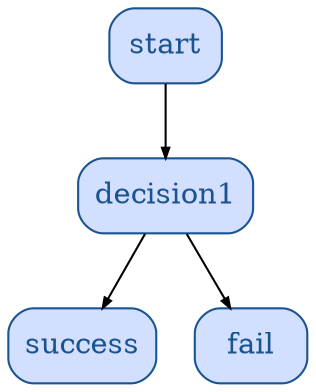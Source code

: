 digraph G {
  start [ fillcolor="#D3DFFF" shape="box" color="#1A5490" fontcolor="#1A5490" style="rounded,filled" ];
  decision1 [ fillcolor="#D3DFFF" shape="box" color="#1A5490" fontcolor="#1A5490" style="rounded,filled" ];
  success [ fillcolor="#D3DFFF" shape="box" color="#1A5490" fontcolor="#1A5490" style="rounded,filled" ];
  fail [ fillcolor="#D3DFFF" shape="box" color="#1A5490" fontcolor="#1A5490" style="rounded,filled" ];
  start -> decision1 [ arrowsize="0.5" ];
  decision1 -> success [ arrowsize="0.5" ];
  decision1 -> fail [ arrowsize="0.5" ];
}
